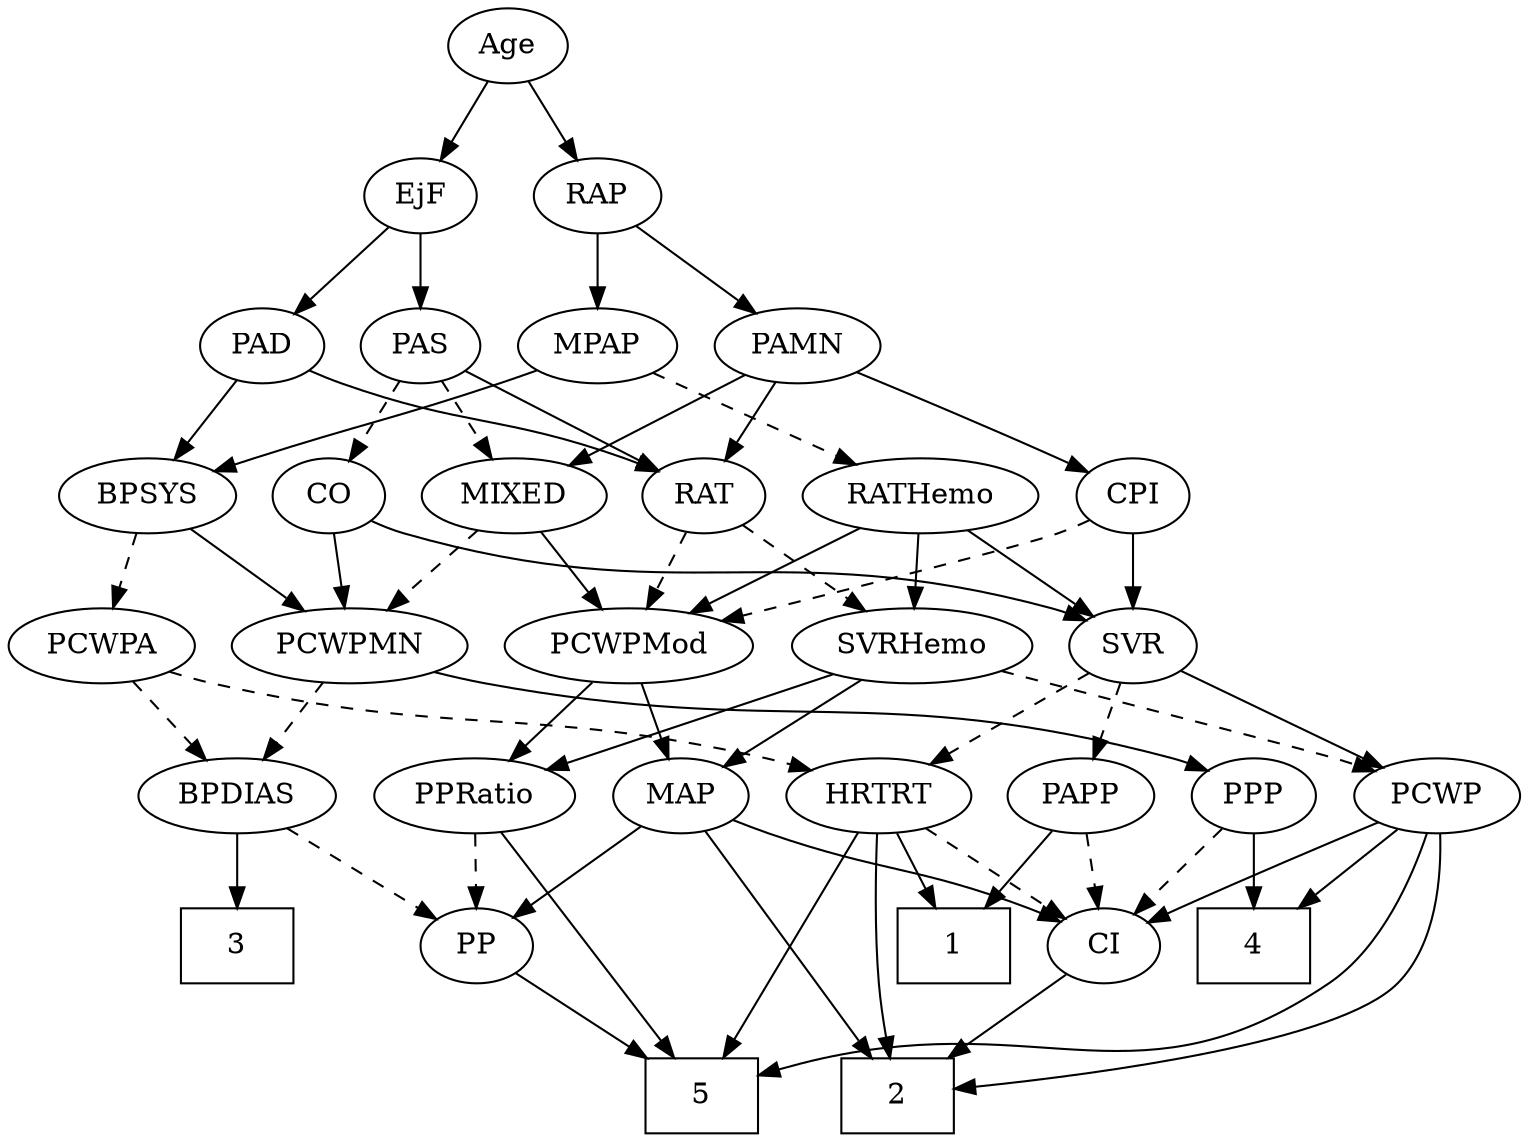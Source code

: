 strict digraph {
	graph [bb="0,0,659.69,540"];
	node [label="\N"];
	1	[height=0.5,
		pos="236.1,90",
		shape=box,
		width=0.75];
	2	[height=0.5,
		pos="251.1,18",
		shape=box,
		width=0.75];
	3	[height=0.5,
		pos="557.1,90",
		shape=box,
		width=0.75];
	4	[height=0.5,
		pos="92.097,90",
		shape=box,
		width=0.75];
	5	[height=0.5,
		pos="369.1,18",
		shape=box,
		width=0.75];
	Age	[height=0.5,
		pos="425.1,522",
		width=0.75];
	EjF	[height=0.5,
		pos="465.1,450",
		width=0.75];
	Age -> EjF	[pos="e,455.87,467.15 434.37,504.76 439.27,496.19 445.39,485.49 450.87,475.9",
		style=solid];
	RAP	[height=0.5,
		pos="385.1,450",
		width=0.77632];
	Age -> RAP	[pos="e,394.32,467.15 415.82,504.76 410.92,496.19 404.81,485.49 399.33,475.9",
		style=solid];
	PAD	[height=0.5,
		pos="539.1,378",
		width=0.79437];
	EjF -> PAD	[pos="e,523.89,393.38 480.07,434.83 490.53,424.94 504.69,411.55 516.52,400.36",
		style=solid];
	PAS	[height=0.5,
		pos="465.1,378",
		width=0.75];
	EjF -> PAS	[pos="e,465.1,396.1 465.1,431.7 465.1,423.98 465.1,414.71 465.1,406.11",
		style=solid];
	MPAP	[height=0.5,
		pos="385.1,378",
		width=0.97491];
	RAP -> MPAP	[pos="e,385.1,396.1 385.1,431.7 385.1,423.98 385.1,414.71 385.1,406.11",
		style=solid];
	PAMN	[height=0.5,
		pos="296.1,378",
		width=1.011];
	RAP -> PAMN	[pos="e,314.74,393.66 367.94,435.5 355.18,425.47 337.54,411.6 322.93,400.11",
		style=solid];
	MIXED	[height=0.5,
		pos="508.1,306",
		width=1.1193];
	PCWPMod	[height=0.5,
		pos="388.1,234",
		width=1.4443];
	MIXED -> PCWPMod	[pos="e,413.53,249.84 484.67,291.34 466.93,280.99 442.28,266.61 422.33,254.97",
		style=solid];
	PCWPMN	[height=0.5,
		pos="508.1,234",
		width=1.3902];
	MIXED -> PCWPMN	[pos="e,508.1,252.1 508.1,287.7 508.1,279.98 508.1,270.71 508.1,262.11",
		style=dashed];
	BPSYS	[height=0.5,
		pos="604.1,306",
		width=1.0471];
	MPAP -> BPSYS	[pos="e,575.38,317.76 411.94,366.16 417.57,364.02 423.5,361.86 429.1,360 485.17,341.33 500.83,342.06 557.1,324 559.98,323.08 562.95,322.09 \
565.93,321.07",
		style=solid];
	RATHemo	[height=0.5,
		pos="256.1,306",
		width=1.3721];
	MPAP -> RATHemo	[pos="e,282.39,321.27 361.74,364.32 342.08,353.66 313.68,338.25 291.27,326.09",
		style=dashed];
	PCWPA	[height=0.5,
		pos="618.1,234",
		width=1.1555];
	BPSYS -> PCWPA	[pos="e,614.64,252.28 607.49,288.05 609.03,280.35 610.89,271.03 612.62,262.36",
		style=dashed];
	BPSYS -> PCWPMN	[pos="e,529.29,250.46 584.21,290.5 570.8,280.72 552.88,267.65 537.79,256.65",
		style=solid];
	PAD -> BPSYS	[pos="e,589.43,322.8 552.88,362.15 561.43,352.94 572.61,340.91 582.34,330.43",
		style=solid];
	RAT	[height=0.5,
		pos="422.1,306",
		width=0.75827];
	PAD -> RAT	[pos="e,441.56,318.64 518.98,364.97 500,353.61 471.37,336.48 450.15,323.78",
		style=solid];
	CO	[height=0.5,
		pos="350.1,306",
		width=0.75];
	SVR	[height=0.5,
		pos="172.1,234",
		width=0.77632];
	CO -> SVR	[pos="e,193.85,245.44 328.95,294.54 324.11,292.28 318.96,289.98 314.1,288 268.39,269.44 254.9,270.32 209.1,252 207.23,251.25 205.31,250.46 \
203.39,249.64",
		style=solid];
	CO -> PCWPMN	[pos="e,476.89,248.24 371.37,294.82 376.2,292.55 381.31,290.17 386.1,288 413.09,275.77 443.67,262.48 467.47,252.27",
		style=solid];
	PAS -> MIXED	[pos="e,497.78,323.8 474.85,361.12 480.04,352.68 486.53,342.1 492.4,332.55",
		style=dashed];
	PAS -> CO	[pos="e,369.41,318.75 445.85,365.28 427.36,354.03 399.2,336.89 378.21,324.11",
		style=dashed];
	PAS -> RAT	[pos="e,431.82,322.82 455.34,361.12 449.95,352.34 443.14,341.26 437.1,331.42",
		style=solid];
	PAMN -> MIXED	[pos="e,477.2,317.66 324.08,366.12 329.7,364.02 335.57,361.89 341.1,360 392.57,342.38 406.34,340.76 458.1,324 461.19,323 464.39,321.95 \
467.61,320.88",
		style=solid];
	CPI	[height=0.5,
		pos="162.1,306",
		width=0.75];
	PAMN -> CPI	[pos="e,182.67,317.75 271.83,364.32 249.33,352.57 215.78,335.04 191.71,322.47",
		style=solid];
	PAMN -> RAT	[pos="e,401.73,318.31 319.5,364 340.18,352.51 370.42,335.71 392.71,323.32",
		style=solid];
	RATHemo -> SVR	[pos="e,188.53,248.7 237.04,289.12 225.04,279.12 209.45,266.13 196.55,255.38",
		style=solid];
	RATHemo -> PCWPMod	[pos="e,360.97,249.38 282.81,290.83 302.72,280.28 330.12,265.75 351.98,254.15",
		style=solid];
	SVRHemo	[height=0.5,
		pos="268.1,234",
		width=1.3902];
	RATHemo -> SVRHemo	[pos="e,265.16,252.1 259.06,287.7 260.39,279.98 261.97,270.71 263.45,262.11",
		style=solid];
	CPI -> SVR	[pos="e,169.63,252.28 164.52,288.05 165.62,280.35 166.95,271.03 168.19,262.36",
		style=solid];
	CPI -> PCWPMod	[pos="e,348.85,245.94 183.16,294.33 188,292.08 193.17,289.83 198.1,288 198.52,287.84 282.91,264.32 339.06,248.67",
		style=dashed];
	RAT -> PCWPMod	[pos="e,396.41,252.12 414.21,288.76 410.25,280.61 405.35,270.53 400.87,261.31",
		style=dashed];
	RAT -> SVRHemo	[pos="e,298.73,248.57 400.43,294.68 395.71,292.46 390.74,290.14 386.1,288 360.22,276.08 331.01,262.96 308.12,252.75",
		style=dashed];
	PCWP	[height=0.5,
		pos="35.097,162",
		width=0.97491];
	SVR -> PCWP	[pos="e,59.117,175.27 150.69,222.06 128.57,210.76 93.757,192.97 68.111,179.87",
		style=solid];
	PAPP	[height=0.5,
		pos="192.1,162",
		width=0.88464];
	SVR -> PAPP	[pos="e,187.16,180.28 176.94,216.05 179.17,208.26 181.86,198.82 184.36,190.08",
		style=dashed];
	HRTRT	[height=0.5,
		pos="281.1,162",
		width=1.1013];
	SVR -> HRTRT	[pos="e,259.05,177.16 191.33,220.65 207.69,210.14 231.47,194.87 250.45,182.68",
		style=dashed];
	MAP	[height=0.5,
		pos="369.1,162",
		width=0.84854];
	PCWPMod -> MAP	[pos="e,373.79,180.28 383.5,216.05 381.38,208.26 378.82,198.82 376.45,190.08",
		style=solid];
	PPRatio	[height=0.5,
		pos="457.1,162",
		width=1.1013];
	PCWPMod -> PPRatio	[pos="e,441.65,178.67 404.1,216.76 413.11,207.62 424.51,196.06 434.43,186",
		style=solid];
	BPDIAS	[height=0.5,
		pos="557.1,162",
		width=1.1735];
	PCWPA -> BPDIAS	[pos="e,571.17,179.15 603.95,216.76 596.17,207.84 586.38,196.61 577.77,186.72",
		style=dashed];
	PCWPA -> HRTRT	[pos="e,310.27,174.33 587.33,221.8 580.71,219.66 573.72,217.59 567.1,216 463.08,190.99 432.88,205.98 329.1,180 326.11,179.25 323.04,178.39 \
319.97,177.46",
		style=dashed];
	PCWPMN -> BPDIAS	[pos="e,545.57,179.47 519.71,216.41 525.69,207.87 533.1,197.28 539.75,187.79",
		style=dashed];
	PPP	[height=0.5,
		pos="115.1,162",
		width=0.75];
	PCWPMN -> PPP	[pos="e,135.59,174.06 471.81,221.56 464.36,219.48 456.51,217.51 449.1,216 318.36,189.45 279.28,216.96 151.1,180 149.15,179.44 147.19,178.79 \
145.22,178.07",
		style=solid];
	SVRHemo -> MAP	[pos="e,349.95,176.27 290.01,217.81 305.09,207.36 325.24,193.4 341.42,182.18",
		style=solid];
	SVRHemo -> PPRatio	[pos="e,427.33,174.02 301.89,220.49 334.36,208.46 383.41,190.29 417.65,177.61",
		style=solid];
	SVRHemo -> PCWP	[pos="e,61.937,173.85 230.34,222.06 223.29,220.03 215.97,217.94 209.1,216 151.4,199.7 136.02,198.83 79.097,180 76.56,179.16 73.956,178.26 \
71.341,177.33",
		style=dashed];
	BPDIAS -> 3	[pos="e,557.1,108.1 557.1,143.7 557.1,135.98 557.1,126.71 557.1,118.11",
		style=solid];
	PP	[height=0.5,
		pos="422.1,90",
		width=0.75];
	BPDIAS -> PP	[pos="e,442.85,101.76 531.39,147.67 508.69,135.9 475.61,118.75 451.8,106.4",
		style=dashed];
	MAP -> 2	[pos="e,265.4,36.21 356.24,145.53 335.93,121.09 296.22,73.306 271.84,43.963",
		style=solid];
	MAP -> PP	[pos="e,410.48,106.34 381.12,145.12 388,136.04 396.74,124.49 404.38,114.39",
		style=solid];
	CI	[height=0.5,
		pos="164.1,90",
		width=0.75];
	MAP -> CI	[pos="e,185.16,101.68 345.8,150.21 340.68,148.02 335.25,145.83 330.1,144 273.59,123.97 256.3,128.88 200.1,108 198.25,107.31 196.37,106.57 \
194.48,105.79",
		style=solid];
	PP -> 5	[pos="e,382.32,36.461 410.33,73.465 403.92,64.991 395.81,54.286 388.49,44.613",
		style=solid];
	PPP -> 4	[pos="e,97.773,108.28 109.53,144.05 106.94,136.18 103.8,126.62 100.9,117.79",
		style=solid];
	PPP -> CI	[pos="e,153.25,106.49 125.97,145.46 132.25,136.49 140.28,125.02 147.35,114.92",
		style=dashed];
	PPRatio -> 5	[pos="e,396.23,26.985 462.08,144 466.59,125.1 470.77,94.3 458.1,72 446.85,52.205 424.95,39.026 405.7,30.761",
		style=solid];
	PPRatio -> PP	[pos="e,430.25,107.31 448.62,144.05 444.48,135.77 439.41,125.62 434.81,116.42",
		style=dashed];
	PCWP -> 2	[pos="e,223.9,21.191 26.203,144.3 17.188,124.81 6.7097,92.633 23.097,72 46.474,42.566 155.12,27.996 213.59,22.177",
		style=solid];
	PCWP -> 4	[pos="e,78.016,108.29 48.031,145.12 55.011,136.54 63.788,125.77 71.667,116.09",
		style=solid];
	PCWP -> 5	[pos="e,341.83,25.008 33.909,143.82 33.53,123.57 36.292,90.334 56.097,72 94.222,36.707 235.98,45.276 287.1,36 301.83,33.326 317.98,30.052 \
332.03,27.093",
		style=solid];
	PCWP -> CI	[pos="e,143.88,101.97 58.458,148.32 79.899,136.69 111.75,119.41 134.87,106.86",
		style=solid];
	CI -> 2	[pos="e,229.74,36.18 180.87,75.503 192.4,66.225 208.02,53.656 221.61,42.728",
		style=solid];
	PAPP -> 1	[pos="e,225.33,108.12 202.3,144.76 207.53,136.44 214.03,126.1 219.93,116.73",
		style=solid];
	PAPP -> CI	[pos="e,170.81,107.79 185.32,144.05 182.09,135.97 178.15,126.12 174.54,117.11",
		style=dashed];
	HRTRT -> 1	[pos="e,247.31,108.45 270.43,144.41 265.15,136.2 258.66,126.1 252.75,116.9",
		style=solid];
	HRTRT -> 2	[pos="e,259.35,36.269 280.76,143.7 280.08,125.59 278.05,96.444 272.1,72 269.94,63.153 266.62,53.82 263.26,45.493",
		style=solid];
	HRTRT -> 5	[pos="e,358.35,36.346 291.36,144.43 306.5,120.01 334.95,74.101 352.91,45.114",
		style=solid];
	HRTRT -> CI	[pos="e,183.67,102.71 257.98,147.17 239.15,135.91 212.5,119.96 192.39,107.93",
		style=dashed];
}
